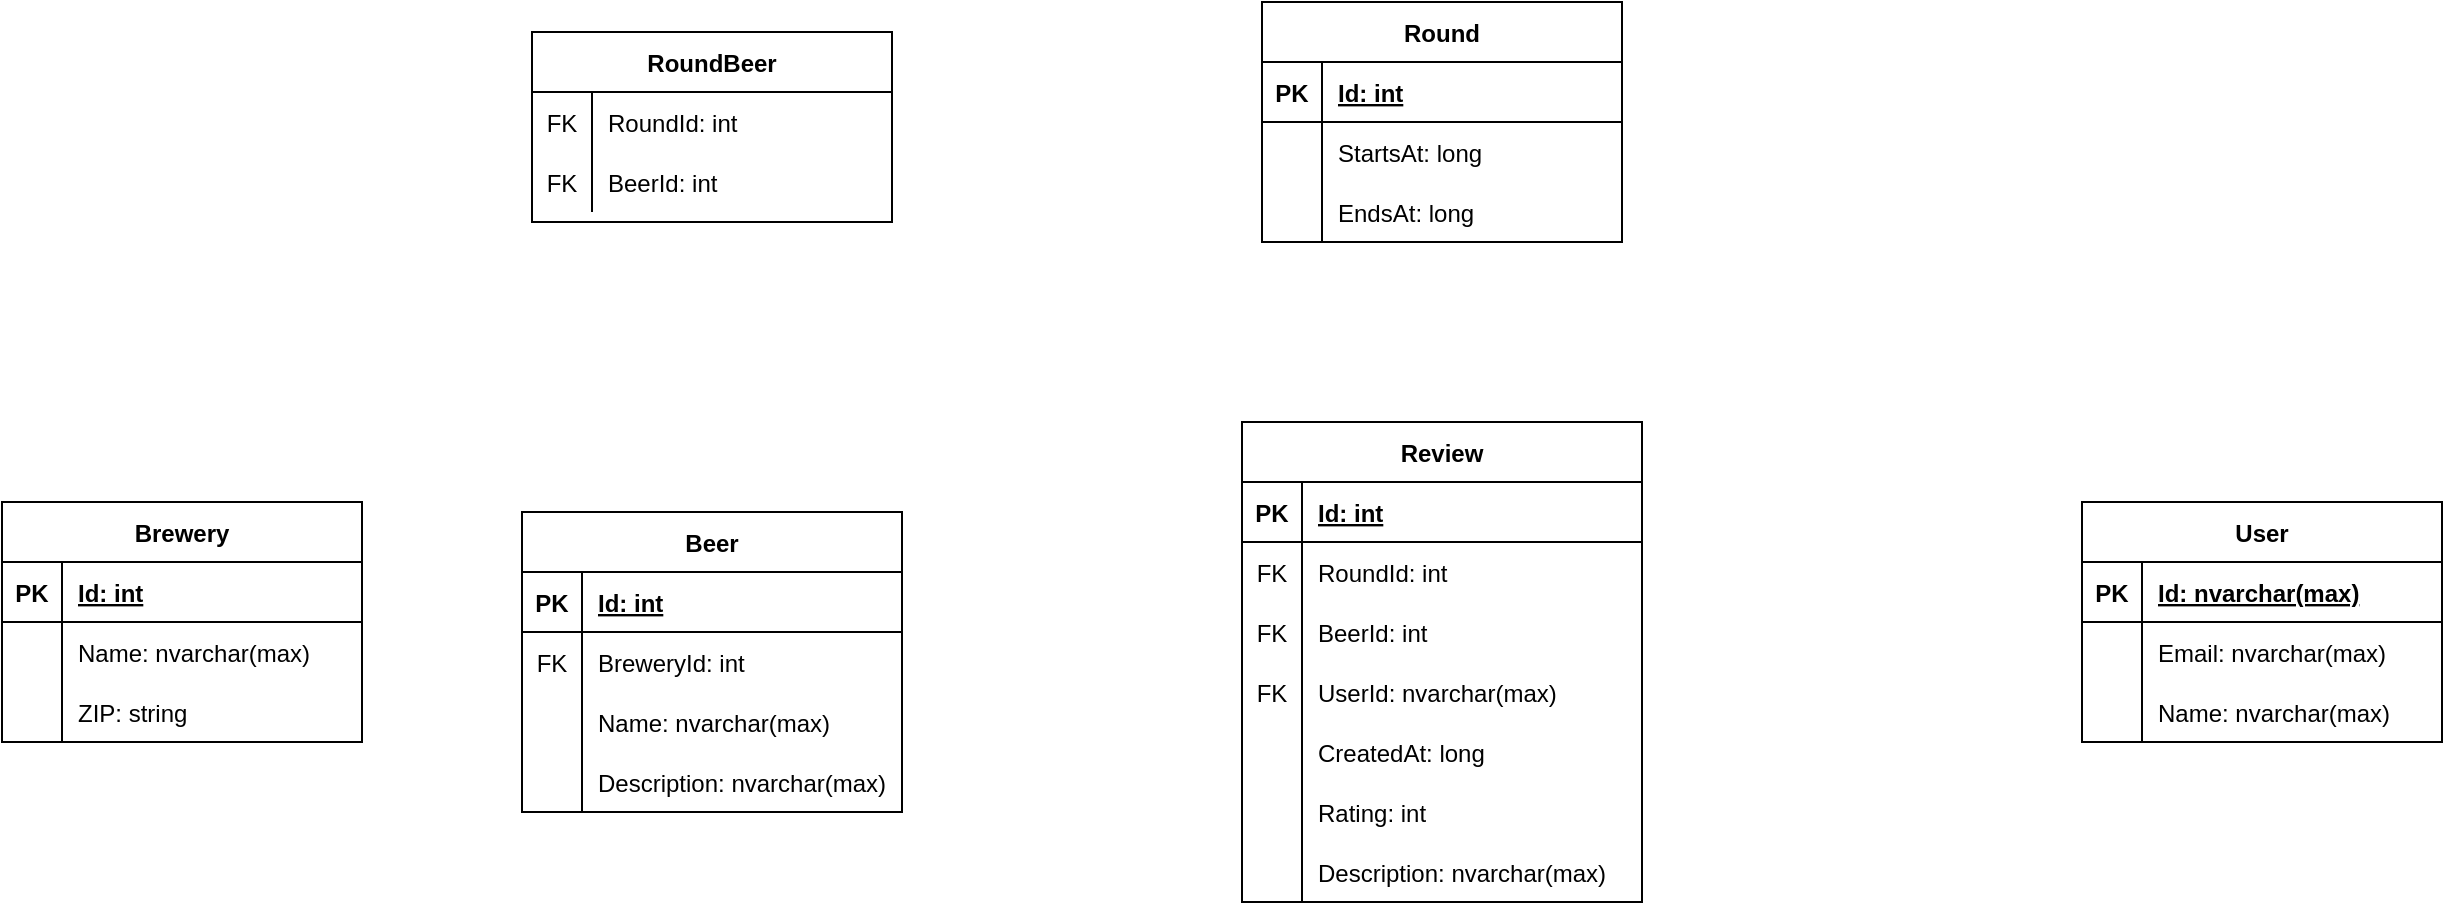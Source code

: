 <mxfile version="14.1.2" type="device"><diagram id="emO2bEHGZgh_FUu_rC54" name="Page-1"><mxGraphModel dx="1422" dy="794" grid="1" gridSize="10" guides="1" tooltips="1" connect="1" arrows="1" fold="1" page="1" pageScale="1" pageWidth="827" pageHeight="1169" math="0" shadow="0"><root><mxCell id="0"/><mxCell id="1" parent="0"/><mxCell id="Rjdjcj7J9X2D485Ohyrw-1" value="Beer" style="shape=table;startSize=30;container=1;collapsible=1;childLayout=tableLayout;fixedRows=1;rowLines=0;fontStyle=1;align=center;resizeLast=1;" parent="1" vertex="1"><mxGeometry x="290" y="335" width="190" height="150" as="geometry"/></mxCell><mxCell id="Rjdjcj7J9X2D485Ohyrw-2" value="" style="shape=partialRectangle;collapsible=0;dropTarget=0;pointerEvents=0;fillColor=none;top=0;left=0;bottom=1;right=0;points=[[0,0.5],[1,0.5]];portConstraint=eastwest;" parent="Rjdjcj7J9X2D485Ohyrw-1" vertex="1"><mxGeometry y="30" width="190" height="30" as="geometry"/></mxCell><mxCell id="Rjdjcj7J9X2D485Ohyrw-3" value="PK" style="shape=partialRectangle;connectable=0;fillColor=none;top=0;left=0;bottom=0;right=0;fontStyle=1;overflow=hidden;" parent="Rjdjcj7J9X2D485Ohyrw-2" vertex="1"><mxGeometry width="30" height="30" as="geometry"/></mxCell><mxCell id="Rjdjcj7J9X2D485Ohyrw-4" value="Id: int" style="shape=partialRectangle;connectable=0;fillColor=none;top=0;left=0;bottom=0;right=0;align=left;spacingLeft=6;fontStyle=5;overflow=hidden;" parent="Rjdjcj7J9X2D485Ohyrw-2" vertex="1"><mxGeometry x="30" width="160" height="30" as="geometry"/></mxCell><mxCell id="Rjdjcj7J9X2D485Ohyrw-5" value="" style="shape=partialRectangle;collapsible=0;dropTarget=0;pointerEvents=0;fillColor=none;top=0;left=0;bottom=0;right=0;points=[[0,0.5],[1,0.5]];portConstraint=eastwest;" parent="Rjdjcj7J9X2D485Ohyrw-1" vertex="1"><mxGeometry y="60" width="190" height="30" as="geometry"/></mxCell><mxCell id="Rjdjcj7J9X2D485Ohyrw-6" value="FK" style="shape=partialRectangle;connectable=0;fillColor=none;top=0;left=0;bottom=0;right=0;editable=1;overflow=hidden;" parent="Rjdjcj7J9X2D485Ohyrw-5" vertex="1"><mxGeometry width="30" height="30" as="geometry"/></mxCell><mxCell id="Rjdjcj7J9X2D485Ohyrw-7" value="BreweryId: int" style="shape=partialRectangle;connectable=0;fillColor=none;top=0;left=0;bottom=0;right=0;align=left;spacingLeft=6;overflow=hidden;" parent="Rjdjcj7J9X2D485Ohyrw-5" vertex="1"><mxGeometry x="30" width="160" height="30" as="geometry"/></mxCell><mxCell id="YhExOW511nA_bf8-BMxQ-1" value="" style="shape=partialRectangle;collapsible=0;dropTarget=0;pointerEvents=0;fillColor=none;top=0;left=0;bottom=0;right=0;points=[[0,0.5],[1,0.5]];portConstraint=eastwest;" vertex="1" parent="Rjdjcj7J9X2D485Ohyrw-1"><mxGeometry y="90" width="190" height="30" as="geometry"/></mxCell><mxCell id="YhExOW511nA_bf8-BMxQ-2" value="" style="shape=partialRectangle;connectable=0;fillColor=none;top=0;left=0;bottom=0;right=0;fontStyle=0;overflow=hidden;" vertex="1" parent="YhExOW511nA_bf8-BMxQ-1"><mxGeometry width="30" height="30" as="geometry"/></mxCell><mxCell id="YhExOW511nA_bf8-BMxQ-3" value="Name: nvarchar(max)" style="shape=partialRectangle;connectable=0;fillColor=none;top=0;left=0;bottom=0;right=0;align=left;spacingLeft=6;fontStyle=0;overflow=hidden;" vertex="1" parent="YhExOW511nA_bf8-BMxQ-1"><mxGeometry x="30" width="160" height="30" as="geometry"/></mxCell><mxCell id="Rjdjcj7J9X2D485Ohyrw-11" value="" style="shape=partialRectangle;collapsible=0;dropTarget=0;pointerEvents=0;fillColor=none;top=0;left=0;bottom=0;right=0;points=[[0,0.5],[1,0.5]];portConstraint=eastwest;" parent="Rjdjcj7J9X2D485Ohyrw-1" vertex="1"><mxGeometry y="120" width="190" height="30" as="geometry"/></mxCell><mxCell id="Rjdjcj7J9X2D485Ohyrw-12" value="" style="shape=partialRectangle;connectable=0;fillColor=none;top=0;left=0;bottom=0;right=0;editable=1;overflow=hidden;" parent="Rjdjcj7J9X2D485Ohyrw-11" vertex="1"><mxGeometry width="30" height="30" as="geometry"/></mxCell><mxCell id="Rjdjcj7J9X2D485Ohyrw-13" value="Description: nvarchar(max)" style="shape=partialRectangle;connectable=0;fillColor=none;top=0;left=0;bottom=0;right=0;align=left;spacingLeft=6;overflow=hidden;" parent="Rjdjcj7J9X2D485Ohyrw-11" vertex="1"><mxGeometry x="30" width="160" height="30" as="geometry"/></mxCell><mxCell id="Rjdjcj7J9X2D485Ohyrw-14" value="Brewery" style="shape=table;startSize=30;container=1;collapsible=1;childLayout=tableLayout;fixedRows=1;rowLines=0;fontStyle=1;align=center;resizeLast=1;" parent="1" vertex="1"><mxGeometry x="30" y="330" width="180" height="120" as="geometry"/></mxCell><mxCell id="Rjdjcj7J9X2D485Ohyrw-15" value="" style="shape=partialRectangle;collapsible=0;dropTarget=0;pointerEvents=0;fillColor=none;top=0;left=0;bottom=1;right=0;points=[[0,0.5],[1,0.5]];portConstraint=eastwest;" parent="Rjdjcj7J9X2D485Ohyrw-14" vertex="1"><mxGeometry y="30" width="180" height="30" as="geometry"/></mxCell><mxCell id="Rjdjcj7J9X2D485Ohyrw-16" value="PK" style="shape=partialRectangle;connectable=0;fillColor=none;top=0;left=0;bottom=0;right=0;fontStyle=1;overflow=hidden;" parent="Rjdjcj7J9X2D485Ohyrw-15" vertex="1"><mxGeometry width="30" height="30" as="geometry"/></mxCell><mxCell id="Rjdjcj7J9X2D485Ohyrw-17" value="Id: int" style="shape=partialRectangle;connectable=0;fillColor=none;top=0;left=0;bottom=0;right=0;align=left;spacingLeft=6;fontStyle=5;overflow=hidden;" parent="Rjdjcj7J9X2D485Ohyrw-15" vertex="1"><mxGeometry x="30" width="150" height="30" as="geometry"/></mxCell><mxCell id="Rjdjcj7J9X2D485Ohyrw-18" value="" style="shape=partialRectangle;collapsible=0;dropTarget=0;pointerEvents=0;fillColor=none;top=0;left=0;bottom=0;right=0;points=[[0,0.5],[1,0.5]];portConstraint=eastwest;" parent="Rjdjcj7J9X2D485Ohyrw-14" vertex="1"><mxGeometry y="60" width="180" height="30" as="geometry"/></mxCell><mxCell id="Rjdjcj7J9X2D485Ohyrw-19" value="" style="shape=partialRectangle;connectable=0;fillColor=none;top=0;left=0;bottom=0;right=0;editable=1;overflow=hidden;" parent="Rjdjcj7J9X2D485Ohyrw-18" vertex="1"><mxGeometry width="30" height="30" as="geometry"/></mxCell><mxCell id="Rjdjcj7J9X2D485Ohyrw-20" value="Name: nvarchar(max)" style="shape=partialRectangle;connectable=0;fillColor=none;top=0;left=0;bottom=0;right=0;align=left;spacingLeft=6;overflow=hidden;" parent="Rjdjcj7J9X2D485Ohyrw-18" vertex="1"><mxGeometry x="30" width="150" height="30" as="geometry"/></mxCell><mxCell id="Rjdjcj7J9X2D485Ohyrw-21" value="" style="shape=partialRectangle;collapsible=0;dropTarget=0;pointerEvents=0;fillColor=none;top=0;left=0;bottom=0;right=0;points=[[0,0.5],[1,0.5]];portConstraint=eastwest;" parent="Rjdjcj7J9X2D485Ohyrw-14" vertex="1"><mxGeometry y="90" width="180" height="30" as="geometry"/></mxCell><mxCell id="Rjdjcj7J9X2D485Ohyrw-22" value="" style="shape=partialRectangle;connectable=0;fillColor=none;top=0;left=0;bottom=0;right=0;editable=1;overflow=hidden;" parent="Rjdjcj7J9X2D485Ohyrw-21" vertex="1"><mxGeometry width="30" height="30" as="geometry"/></mxCell><mxCell id="Rjdjcj7J9X2D485Ohyrw-23" value="ZIP: string" style="shape=partialRectangle;connectable=0;fillColor=none;top=0;left=0;bottom=0;right=0;align=left;spacingLeft=6;overflow=hidden;" parent="Rjdjcj7J9X2D485Ohyrw-21" vertex="1"><mxGeometry x="30" width="150" height="30" as="geometry"/></mxCell><mxCell id="Rjdjcj7J9X2D485Ohyrw-27" value="Review" style="shape=table;startSize=30;container=1;collapsible=1;childLayout=tableLayout;fixedRows=1;rowLines=0;fontStyle=1;align=center;resizeLast=1;" parent="1" vertex="1"><mxGeometry x="650" y="290" width="200" height="240" as="geometry"/></mxCell><mxCell id="Rjdjcj7J9X2D485Ohyrw-28" value="" style="shape=partialRectangle;collapsible=0;dropTarget=0;pointerEvents=0;fillColor=none;top=0;left=0;bottom=1;right=0;points=[[0,0.5],[1,0.5]];portConstraint=eastwest;" parent="Rjdjcj7J9X2D485Ohyrw-27" vertex="1"><mxGeometry y="30" width="200" height="30" as="geometry"/></mxCell><mxCell id="Rjdjcj7J9X2D485Ohyrw-29" value="PK" style="shape=partialRectangle;connectable=0;fillColor=none;top=0;left=0;bottom=0;right=0;fontStyle=1;overflow=hidden;" parent="Rjdjcj7J9X2D485Ohyrw-28" vertex="1"><mxGeometry width="30" height="30" as="geometry"/></mxCell><mxCell id="Rjdjcj7J9X2D485Ohyrw-30" value="Id: int" style="shape=partialRectangle;connectable=0;fillColor=none;top=0;left=0;bottom=0;right=0;align=left;spacingLeft=6;fontStyle=5;overflow=hidden;" parent="Rjdjcj7J9X2D485Ohyrw-28" vertex="1"><mxGeometry x="30" width="170" height="30" as="geometry"/></mxCell><mxCell id="Rjdjcj7J9X2D485Ohyrw-101" value="" style="shape=partialRectangle;collapsible=0;dropTarget=0;pointerEvents=0;fillColor=none;top=0;left=0;bottom=0;right=0;points=[[0,0.5],[1,0.5]];portConstraint=eastwest;" parent="Rjdjcj7J9X2D485Ohyrw-27" vertex="1"><mxGeometry y="60" width="200" height="30" as="geometry"/></mxCell><mxCell id="Rjdjcj7J9X2D485Ohyrw-102" value="FK" style="shape=partialRectangle;connectable=0;fillColor=none;top=0;left=0;bottom=0;right=0;fontStyle=0;overflow=hidden;" parent="Rjdjcj7J9X2D485Ohyrw-101" vertex="1"><mxGeometry width="30" height="30" as="geometry"/></mxCell><mxCell id="Rjdjcj7J9X2D485Ohyrw-103" value="RoundId: int" style="shape=partialRectangle;connectable=0;fillColor=none;top=0;left=0;bottom=0;right=0;align=left;spacingLeft=6;fontStyle=0;overflow=hidden;" parent="Rjdjcj7J9X2D485Ohyrw-101" vertex="1"><mxGeometry x="30" width="170" height="30" as="geometry"/></mxCell><mxCell id="Rjdjcj7J9X2D485Ohyrw-40" value="" style="shape=partialRectangle;collapsible=0;dropTarget=0;pointerEvents=0;fillColor=none;top=0;left=0;bottom=0;right=0;points=[[0,0.5],[1,0.5]];portConstraint=eastwest;" parent="Rjdjcj7J9X2D485Ohyrw-27" vertex="1"><mxGeometry y="90" width="200" height="30" as="geometry"/></mxCell><mxCell id="Rjdjcj7J9X2D485Ohyrw-41" value="FK" style="shape=partialRectangle;connectable=0;fillColor=none;top=0;left=0;bottom=0;right=0;fontStyle=0;overflow=hidden;" parent="Rjdjcj7J9X2D485Ohyrw-40" vertex="1"><mxGeometry width="30" height="30" as="geometry"/></mxCell><mxCell id="Rjdjcj7J9X2D485Ohyrw-42" value="BeerId: int" style="shape=partialRectangle;connectable=0;fillColor=none;top=0;left=0;bottom=0;right=0;align=left;spacingLeft=6;fontStyle=0;overflow=hidden;" parent="Rjdjcj7J9X2D485Ohyrw-40" vertex="1"><mxGeometry x="30" width="170" height="30" as="geometry"/></mxCell><mxCell id="Rjdjcj7J9X2D485Ohyrw-69" value="" style="shape=partialRectangle;collapsible=0;dropTarget=0;pointerEvents=0;fillColor=none;top=0;left=0;bottom=0;right=0;points=[[0,0.5],[1,0.5]];portConstraint=eastwest;" parent="Rjdjcj7J9X2D485Ohyrw-27" vertex="1"><mxGeometry y="120" width="200" height="30" as="geometry"/></mxCell><mxCell id="Rjdjcj7J9X2D485Ohyrw-70" value="FK" style="shape=partialRectangle;connectable=0;fillColor=none;top=0;left=0;bottom=0;right=0;fontStyle=0;overflow=hidden;" parent="Rjdjcj7J9X2D485Ohyrw-69" vertex="1"><mxGeometry width="30" height="30" as="geometry"/></mxCell><mxCell id="Rjdjcj7J9X2D485Ohyrw-71" value="UserId: nvarchar(max)" style="shape=partialRectangle;connectable=0;fillColor=none;top=0;left=0;bottom=0;right=0;align=left;spacingLeft=6;fontStyle=0;overflow=hidden;" parent="Rjdjcj7J9X2D485Ohyrw-69" vertex="1"><mxGeometry x="30" width="170" height="30" as="geometry"/></mxCell><mxCell id="Rjdjcj7J9X2D485Ohyrw-72" value="" style="shape=partialRectangle;collapsible=0;dropTarget=0;pointerEvents=0;fillColor=none;top=0;left=0;bottom=0;right=0;points=[[0,0.5],[1,0.5]];portConstraint=eastwest;" parent="Rjdjcj7J9X2D485Ohyrw-27" vertex="1"><mxGeometry y="150" width="200" height="30" as="geometry"/></mxCell><mxCell id="Rjdjcj7J9X2D485Ohyrw-73" value="" style="shape=partialRectangle;connectable=0;fillColor=none;top=0;left=0;bottom=0;right=0;fontStyle=0;overflow=hidden;" parent="Rjdjcj7J9X2D485Ohyrw-72" vertex="1"><mxGeometry width="30" height="30" as="geometry"/></mxCell><mxCell id="Rjdjcj7J9X2D485Ohyrw-74" value="CreatedAt: long" style="shape=partialRectangle;connectable=0;fillColor=none;top=0;left=0;bottom=0;right=0;align=left;spacingLeft=6;fontStyle=0;overflow=hidden;" parent="Rjdjcj7J9X2D485Ohyrw-72" vertex="1"><mxGeometry x="30" width="170" height="30" as="geometry"/></mxCell><mxCell id="Rjdjcj7J9X2D485Ohyrw-31" value="" style="shape=partialRectangle;collapsible=0;dropTarget=0;pointerEvents=0;fillColor=none;top=0;left=0;bottom=0;right=0;points=[[0,0.5],[1,0.5]];portConstraint=eastwest;" parent="Rjdjcj7J9X2D485Ohyrw-27" vertex="1"><mxGeometry y="180" width="200" height="30" as="geometry"/></mxCell><mxCell id="Rjdjcj7J9X2D485Ohyrw-32" value="" style="shape=partialRectangle;connectable=0;fillColor=none;top=0;left=0;bottom=0;right=0;editable=1;overflow=hidden;" parent="Rjdjcj7J9X2D485Ohyrw-31" vertex="1"><mxGeometry width="30" height="30" as="geometry"/></mxCell><mxCell id="Rjdjcj7J9X2D485Ohyrw-33" value="Rating: int" style="shape=partialRectangle;connectable=0;fillColor=none;top=0;left=0;bottom=0;right=0;align=left;spacingLeft=6;overflow=hidden;" parent="Rjdjcj7J9X2D485Ohyrw-31" vertex="1"><mxGeometry x="30" width="170" height="30" as="geometry"/></mxCell><mxCell id="Rjdjcj7J9X2D485Ohyrw-34" value="" style="shape=partialRectangle;collapsible=0;dropTarget=0;pointerEvents=0;fillColor=none;top=0;left=0;bottom=0;right=0;points=[[0,0.5],[1,0.5]];portConstraint=eastwest;" parent="Rjdjcj7J9X2D485Ohyrw-27" vertex="1"><mxGeometry y="210" width="200" height="30" as="geometry"/></mxCell><mxCell id="Rjdjcj7J9X2D485Ohyrw-35" value="" style="shape=partialRectangle;connectable=0;fillColor=none;top=0;left=0;bottom=0;right=0;editable=1;overflow=hidden;" parent="Rjdjcj7J9X2D485Ohyrw-34" vertex="1"><mxGeometry width="30" height="30" as="geometry"/></mxCell><mxCell id="Rjdjcj7J9X2D485Ohyrw-36" value="Description: nvarchar(max)" style="shape=partialRectangle;connectable=0;fillColor=none;top=0;left=0;bottom=0;right=0;align=left;spacingLeft=6;overflow=hidden;" parent="Rjdjcj7J9X2D485Ohyrw-34" vertex="1"><mxGeometry x="30" width="170" height="30" as="geometry"/></mxCell><mxCell id="Rjdjcj7J9X2D485Ohyrw-43" value="User" style="shape=table;startSize=30;container=1;collapsible=1;childLayout=tableLayout;fixedRows=1;rowLines=0;fontStyle=1;align=center;resizeLast=1;" parent="1" vertex="1"><mxGeometry x="1070" y="330" width="180" height="120" as="geometry"/></mxCell><mxCell id="Rjdjcj7J9X2D485Ohyrw-44" value="" style="shape=partialRectangle;collapsible=0;dropTarget=0;pointerEvents=0;fillColor=none;top=0;left=0;bottom=1;right=0;points=[[0,0.5],[1,0.5]];portConstraint=eastwest;" parent="Rjdjcj7J9X2D485Ohyrw-43" vertex="1"><mxGeometry y="30" width="180" height="30" as="geometry"/></mxCell><mxCell id="Rjdjcj7J9X2D485Ohyrw-45" value="PK" style="shape=partialRectangle;connectable=0;fillColor=none;top=0;left=0;bottom=0;right=0;fontStyle=1;overflow=hidden;" parent="Rjdjcj7J9X2D485Ohyrw-44" vertex="1"><mxGeometry width="30" height="30" as="geometry"/></mxCell><mxCell id="Rjdjcj7J9X2D485Ohyrw-46" value="Id: nvarchar(max)" style="shape=partialRectangle;connectable=0;fillColor=none;top=0;left=0;bottom=0;right=0;align=left;spacingLeft=6;fontStyle=5;overflow=hidden;" parent="Rjdjcj7J9X2D485Ohyrw-44" vertex="1"><mxGeometry x="30" width="150" height="30" as="geometry"/></mxCell><mxCell id="Rjdjcj7J9X2D485Ohyrw-47" value="" style="shape=partialRectangle;collapsible=0;dropTarget=0;pointerEvents=0;fillColor=none;top=0;left=0;bottom=0;right=0;points=[[0,0.5],[1,0.5]];portConstraint=eastwest;" parent="Rjdjcj7J9X2D485Ohyrw-43" vertex="1"><mxGeometry y="60" width="180" height="30" as="geometry"/></mxCell><mxCell id="Rjdjcj7J9X2D485Ohyrw-48" value="" style="shape=partialRectangle;connectable=0;fillColor=none;top=0;left=0;bottom=0;right=0;editable=1;overflow=hidden;" parent="Rjdjcj7J9X2D485Ohyrw-47" vertex="1"><mxGeometry width="30" height="30" as="geometry"/></mxCell><mxCell id="Rjdjcj7J9X2D485Ohyrw-49" value="Email: nvarchar(max)" style="shape=partialRectangle;connectable=0;fillColor=none;top=0;left=0;bottom=0;right=0;align=left;spacingLeft=6;overflow=hidden;" parent="Rjdjcj7J9X2D485Ohyrw-47" vertex="1"><mxGeometry x="30" width="150" height="30" as="geometry"/></mxCell><mxCell id="Rjdjcj7J9X2D485Ohyrw-50" value="" style="shape=partialRectangle;collapsible=0;dropTarget=0;pointerEvents=0;fillColor=none;top=0;left=0;bottom=0;right=0;points=[[0,0.5],[1,0.5]];portConstraint=eastwest;" parent="Rjdjcj7J9X2D485Ohyrw-43" vertex="1"><mxGeometry y="90" width="180" height="30" as="geometry"/></mxCell><mxCell id="Rjdjcj7J9X2D485Ohyrw-51" value="" style="shape=partialRectangle;connectable=0;fillColor=none;top=0;left=0;bottom=0;right=0;editable=1;overflow=hidden;" parent="Rjdjcj7J9X2D485Ohyrw-50" vertex="1"><mxGeometry width="30" height="30" as="geometry"/></mxCell><mxCell id="Rjdjcj7J9X2D485Ohyrw-52" value="Name: nvarchar(max)" style="shape=partialRectangle;connectable=0;fillColor=none;top=0;left=0;bottom=0;right=0;align=left;spacingLeft=6;overflow=hidden;" parent="Rjdjcj7J9X2D485Ohyrw-50" vertex="1"><mxGeometry x="30" width="150" height="30" as="geometry"/></mxCell><mxCell id="Rjdjcj7J9X2D485Ohyrw-88" value="Round" style="shape=table;startSize=30;container=1;collapsible=1;childLayout=tableLayout;fixedRows=1;rowLines=0;fontStyle=1;align=center;resizeLast=1;" parent="1" vertex="1"><mxGeometry x="660" y="80" width="180" height="120" as="geometry"/></mxCell><mxCell id="Rjdjcj7J9X2D485Ohyrw-89" value="" style="shape=partialRectangle;collapsible=0;dropTarget=0;pointerEvents=0;fillColor=none;top=0;left=0;bottom=1;right=0;points=[[0,0.5],[1,0.5]];portConstraint=eastwest;" parent="Rjdjcj7J9X2D485Ohyrw-88" vertex="1"><mxGeometry y="30" width="180" height="30" as="geometry"/></mxCell><mxCell id="Rjdjcj7J9X2D485Ohyrw-90" value="PK" style="shape=partialRectangle;connectable=0;fillColor=none;top=0;left=0;bottom=0;right=0;fontStyle=1;overflow=hidden;" parent="Rjdjcj7J9X2D485Ohyrw-89" vertex="1"><mxGeometry width="30" height="30" as="geometry"/></mxCell><mxCell id="Rjdjcj7J9X2D485Ohyrw-91" value="Id: int" style="shape=partialRectangle;connectable=0;fillColor=none;top=0;left=0;bottom=0;right=0;align=left;spacingLeft=6;fontStyle=5;overflow=hidden;" parent="Rjdjcj7J9X2D485Ohyrw-89" vertex="1"><mxGeometry x="30" width="150" height="30" as="geometry"/></mxCell><mxCell id="Rjdjcj7J9X2D485Ohyrw-117" value="" style="shape=partialRectangle;collapsible=0;dropTarget=0;pointerEvents=0;fillColor=none;top=0;left=0;bottom=0;right=0;points=[[0,0.5],[1,0.5]];portConstraint=eastwest;" parent="Rjdjcj7J9X2D485Ohyrw-88" vertex="1"><mxGeometry y="60" width="180" height="30" as="geometry"/></mxCell><mxCell id="Rjdjcj7J9X2D485Ohyrw-118" value="" style="shape=partialRectangle;connectable=0;fillColor=none;top=0;left=0;bottom=0;right=0;fontStyle=0;overflow=hidden;" parent="Rjdjcj7J9X2D485Ohyrw-117" vertex="1"><mxGeometry width="30" height="30" as="geometry"/></mxCell><mxCell id="Rjdjcj7J9X2D485Ohyrw-119" value="StartsAt: long" style="shape=partialRectangle;connectable=0;fillColor=none;top=0;left=0;bottom=0;right=0;align=left;spacingLeft=6;fontStyle=0;overflow=hidden;" parent="Rjdjcj7J9X2D485Ohyrw-117" vertex="1"><mxGeometry x="30" width="150" height="30" as="geometry"/></mxCell><mxCell id="Rjdjcj7J9X2D485Ohyrw-120" value="" style="shape=partialRectangle;collapsible=0;dropTarget=0;pointerEvents=0;fillColor=none;top=0;left=0;bottom=0;right=0;points=[[0,0.5],[1,0.5]];portConstraint=eastwest;" parent="Rjdjcj7J9X2D485Ohyrw-88" vertex="1"><mxGeometry y="90" width="180" height="30" as="geometry"/></mxCell><mxCell id="Rjdjcj7J9X2D485Ohyrw-121" value="" style="shape=partialRectangle;connectable=0;fillColor=none;top=0;left=0;bottom=0;right=0;fontStyle=0;overflow=hidden;" parent="Rjdjcj7J9X2D485Ohyrw-120" vertex="1"><mxGeometry width="30" height="30" as="geometry"/></mxCell><mxCell id="Rjdjcj7J9X2D485Ohyrw-122" value="EndsAt: long" style="shape=partialRectangle;connectable=0;fillColor=none;top=0;left=0;bottom=0;right=0;align=left;spacingLeft=6;fontStyle=0;overflow=hidden;" parent="Rjdjcj7J9X2D485Ohyrw-120" vertex="1"><mxGeometry x="30" width="150" height="30" as="geometry"/></mxCell><mxCell id="Rjdjcj7J9X2D485Ohyrw-104" value="RoundBeer" style="shape=table;startSize=30;container=1;collapsible=1;childLayout=tableLayout;fixedRows=1;rowLines=0;fontStyle=1;align=center;resizeLast=1;" parent="1" vertex="1"><mxGeometry x="295" y="95" width="180" height="95" as="geometry"/></mxCell><mxCell id="Rjdjcj7J9X2D485Ohyrw-108" value="" style="shape=partialRectangle;collapsible=0;dropTarget=0;pointerEvents=0;fillColor=none;top=0;left=0;bottom=0;right=0;points=[[0,0.5],[1,0.5]];portConstraint=eastwest;" parent="Rjdjcj7J9X2D485Ohyrw-104" vertex="1"><mxGeometry y="30" width="180" height="30" as="geometry"/></mxCell><mxCell id="Rjdjcj7J9X2D485Ohyrw-109" value="FK" style="shape=partialRectangle;connectable=0;fillColor=none;top=0;left=0;bottom=0;right=0;editable=1;overflow=hidden;" parent="Rjdjcj7J9X2D485Ohyrw-108" vertex="1"><mxGeometry width="30" height="30" as="geometry"/></mxCell><mxCell id="Rjdjcj7J9X2D485Ohyrw-110" value="RoundId: int" style="shape=partialRectangle;connectable=0;fillColor=none;top=0;left=0;bottom=0;right=0;align=left;spacingLeft=6;overflow=hidden;" parent="Rjdjcj7J9X2D485Ohyrw-108" vertex="1"><mxGeometry x="30" width="150" height="30" as="geometry"/></mxCell><mxCell id="Rjdjcj7J9X2D485Ohyrw-111" value="" style="shape=partialRectangle;collapsible=0;dropTarget=0;pointerEvents=0;fillColor=none;top=0;left=0;bottom=0;right=0;points=[[0,0.5],[1,0.5]];portConstraint=eastwest;" parent="Rjdjcj7J9X2D485Ohyrw-104" vertex="1"><mxGeometry y="60" width="180" height="30" as="geometry"/></mxCell><mxCell id="Rjdjcj7J9X2D485Ohyrw-112" value="FK" style="shape=partialRectangle;connectable=0;fillColor=none;top=0;left=0;bottom=0;right=0;editable=1;overflow=hidden;" parent="Rjdjcj7J9X2D485Ohyrw-111" vertex="1"><mxGeometry width="30" height="30" as="geometry"/></mxCell><mxCell id="Rjdjcj7J9X2D485Ohyrw-113" value="BeerId: int" style="shape=partialRectangle;connectable=0;fillColor=none;top=0;left=0;bottom=0;right=0;align=left;spacingLeft=6;overflow=hidden;" parent="Rjdjcj7J9X2D485Ohyrw-111" vertex="1"><mxGeometry x="30" width="150" height="30" as="geometry"/></mxCell></root></mxGraphModel></diagram></mxfile>